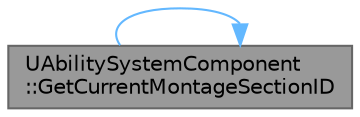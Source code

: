 digraph "UAbilitySystemComponent::GetCurrentMontageSectionID"
{
 // INTERACTIVE_SVG=YES
 // LATEX_PDF_SIZE
  bgcolor="transparent";
  edge [fontname=Helvetica,fontsize=10,labelfontname=Helvetica,labelfontsize=10];
  node [fontname=Helvetica,fontsize=10,shape=box,height=0.2,width=0.4];
  rankdir="LR";
  Node1 [id="Node000001",label="UAbilitySystemComponent\l::GetCurrentMontageSectionID",height=0.2,width=0.4,color="gray40", fillcolor="grey60", style="filled", fontcolor="black",tooltip="Get SectionID of currently playing AnimMontage."];
  Node1 -> Node1 [id="edge1_Node000001_Node000001",color="steelblue1",style="solid",tooltip=" "];
}
